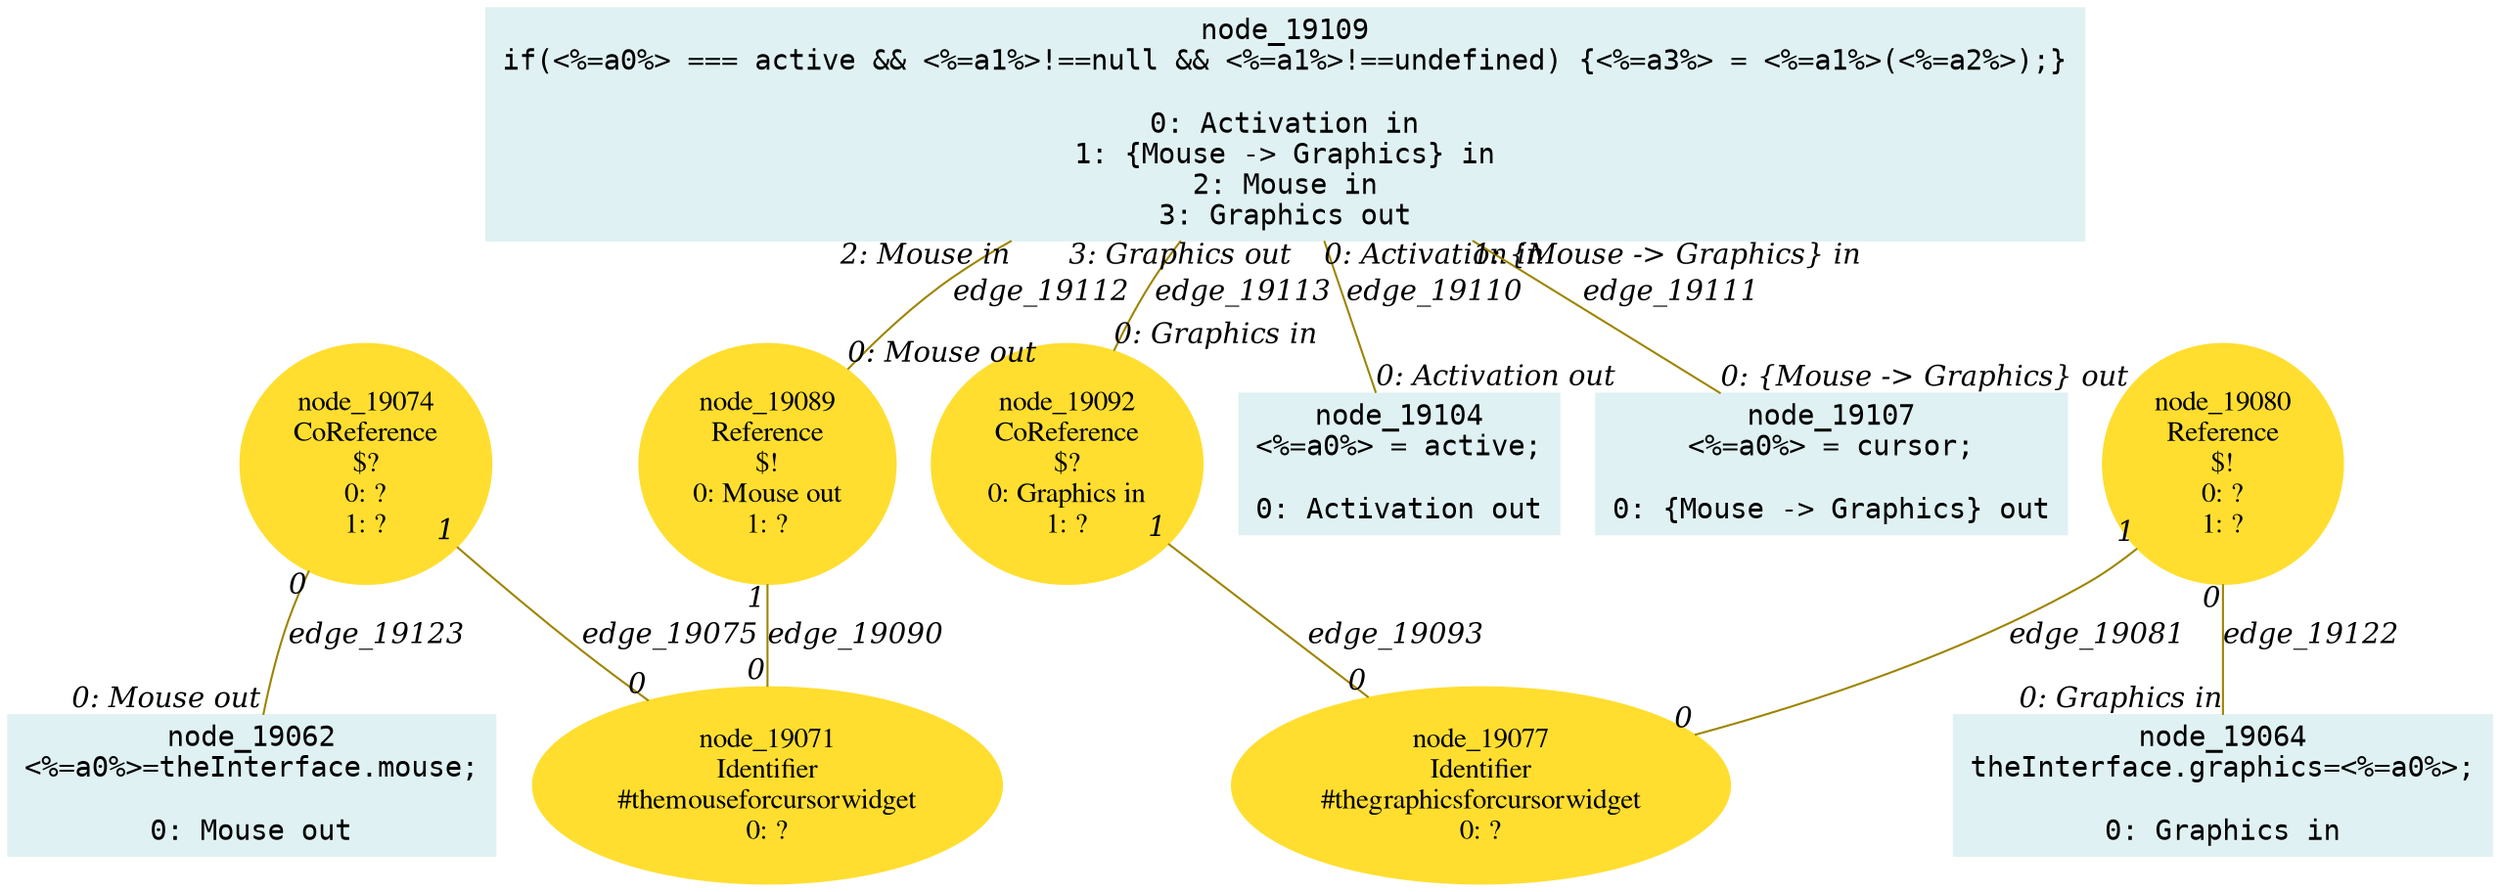 digraph g{node_19062 [shape="box", style="filled", color="#dff1f2", fontname="Courier", label="node_19062
<%=a0%>=theInterface.mouse;

0: Mouse out" ]
node_19064 [shape="box", style="filled", color="#dff1f2", fontname="Courier", label="node_19064
theInterface.graphics=<%=a0%>;

0: Graphics in" ]
node_19071 [shape="ellipse", style="filled", color="#ffde2f", fontname="Times", label="node_19071
Identifier
#themouseforcursorwidget
0: ?" ]
node_19074 [shape="ellipse", style="filled", color="#ffde2f", fontname="Times", label="node_19074
CoReference
$?
0: ?
1: ?" ]
node_19077 [shape="ellipse", style="filled", color="#ffde2f", fontname="Times", label="node_19077
Identifier
#thegraphicsforcursorwidget
0: ?" ]
node_19080 [shape="ellipse", style="filled", color="#ffde2f", fontname="Times", label="node_19080
Reference
$!
0: ?
1: ?" ]
node_19089 [shape="ellipse", style="filled", color="#ffde2f", fontname="Times", label="node_19089
Reference
$!
0: Mouse out
1: ?" ]
node_19092 [shape="ellipse", style="filled", color="#ffde2f", fontname="Times", label="node_19092
CoReference
$?
0: Graphics in
1: ?" ]
node_19104 [shape="box", style="filled", color="#dff1f2", fontname="Courier", label="node_19104
<%=a0%> = active;

0: Activation out" ]
node_19107 [shape="box", style="filled", color="#dff1f2", fontname="Courier", label="node_19107
<%=a0%> = cursor;

0: {Mouse -> Graphics} out" ]
node_19109 [shape="box", style="filled", color="#dff1f2", fontname="Courier", label="node_19109
if(<%=a0%> === active && <%=a1%>!==null && <%=a1%>!==undefined) {<%=a3%> = <%=a1%>(<%=a2%>);}

0: Activation in
1: {Mouse -> Graphics} in
2: Mouse in
3: Graphics out" ]
node_19074 -> node_19071 [dir=none, arrowHead=none, fontname="Times-Italic", arrowsize=1, color="#9d8400", label="edge_19075",  headlabel="0", taillabel="1" ]
node_19080 -> node_19077 [dir=none, arrowHead=none, fontname="Times-Italic", arrowsize=1, color="#9d8400", label="edge_19081",  headlabel="0", taillabel="1" ]
node_19089 -> node_19071 [dir=none, arrowHead=none, fontname="Times-Italic", arrowsize=1, color="#9d8400", label="edge_19090",  headlabel="0", taillabel="1" ]
node_19092 -> node_19077 [dir=none, arrowHead=none, fontname="Times-Italic", arrowsize=1, color="#9d8400", label="edge_19093",  headlabel="0", taillabel="1" ]
node_19109 -> node_19104 [dir=none, arrowHead=none, fontname="Times-Italic", arrowsize=1, color="#9d8400", label="edge_19110",  headlabel="0: Activation out", taillabel="0: Activation in" ]
node_19109 -> node_19107 [dir=none, arrowHead=none, fontname="Times-Italic", arrowsize=1, color="#9d8400", label="edge_19111",  headlabel="0: {Mouse -> Graphics} out", taillabel="1: {Mouse -> Graphics} in" ]
node_19109 -> node_19089 [dir=none, arrowHead=none, fontname="Times-Italic", arrowsize=1, color="#9d8400", label="edge_19112",  headlabel="0: Mouse out", taillabel="2: Mouse in" ]
node_19109 -> node_19092 [dir=none, arrowHead=none, fontname="Times-Italic", arrowsize=1, color="#9d8400", label="edge_19113",  headlabel="0: Graphics in", taillabel="3: Graphics out" ]
node_19080 -> node_19064 [dir=none, arrowHead=none, fontname="Times-Italic", arrowsize=1, color="#9d8400", label="edge_19122",  headlabel="0: Graphics in", taillabel="0" ]
node_19074 -> node_19062 [dir=none, arrowHead=none, fontname="Times-Italic", arrowsize=1, color="#9d8400", label="edge_19123",  headlabel="0: Mouse out", taillabel="0" ]
}